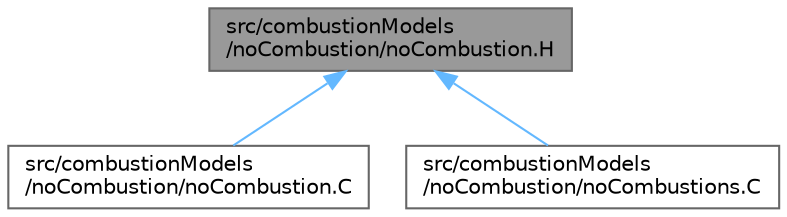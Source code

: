 digraph "src/combustionModels/noCombustion/noCombustion.H"
{
 // LATEX_PDF_SIZE
  bgcolor="transparent";
  edge [fontname=Helvetica,fontsize=10,labelfontname=Helvetica,labelfontsize=10];
  node [fontname=Helvetica,fontsize=10,shape=box,height=0.2,width=0.4];
  Node1 [id="Node000001",label="src/combustionModels\l/noCombustion/noCombustion.H",height=0.2,width=0.4,color="gray40", fillcolor="grey60", style="filled", fontcolor="black",tooltip=" "];
  Node1 -> Node2 [id="edge1_Node000001_Node000002",dir="back",color="steelblue1",style="solid",tooltip=" "];
  Node2 [id="Node000002",label="src/combustionModels\l/noCombustion/noCombustion.C",height=0.2,width=0.4,color="grey40", fillcolor="white", style="filled",URL="$noCombustion_8C.html",tooltip=" "];
  Node1 -> Node3 [id="edge2_Node000001_Node000003",dir="back",color="steelblue1",style="solid",tooltip=" "];
  Node3 [id="Node000003",label="src/combustionModels\l/noCombustion/noCombustions.C",height=0.2,width=0.4,color="grey40", fillcolor="white", style="filled",URL="$noCombustions_8C.html",tooltip=" "];
}
